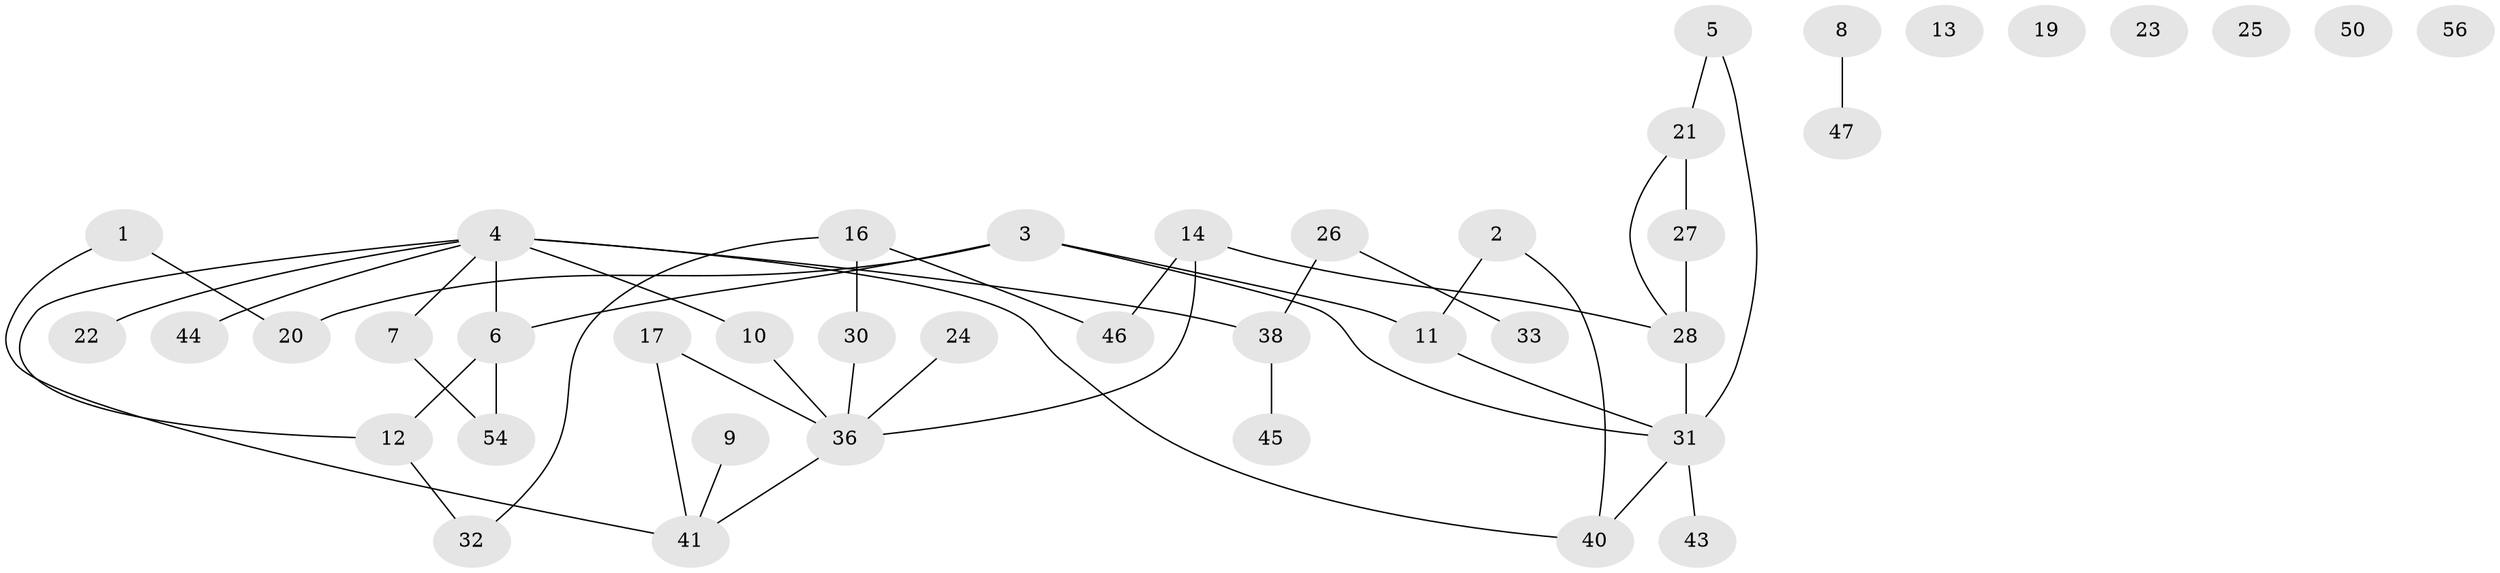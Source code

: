 // original degree distribution, {3: 0.2, 2: 0.3, 4: 0.11666666666666667, 1: 0.23333333333333334, 0: 0.1, 6: 0.016666666666666666, 5: 0.03333333333333333}
// Generated by graph-tools (version 1.1) at 2025/16/03/04/25 18:16:34]
// undirected, 42 vertices, 46 edges
graph export_dot {
graph [start="1"]
  node [color=gray90,style=filled];
  1 [super="+59"];
  2;
  3;
  4 [super="+53"];
  5;
  6;
  7;
  8;
  9;
  10 [super="+34+18+15"];
  11;
  12;
  13;
  14;
  16;
  17;
  19;
  20;
  21;
  22 [super="+37"];
  23;
  24;
  25;
  26;
  27;
  28 [super="+29"];
  30 [super="+39"];
  31 [super="+49+48+35"];
  32 [super="+42"];
  33;
  36;
  38;
  40;
  41;
  43;
  44;
  45;
  46;
  47;
  50;
  54 [super="+58"];
  56;
  1 -- 20;
  1 -- 41;
  2 -- 11;
  2 -- 40;
  3 -- 6;
  3 -- 11;
  3 -- 20;
  3 -- 31;
  4 -- 38;
  4 -- 44;
  4 -- 6;
  4 -- 7;
  4 -- 40;
  4 -- 10 [weight=2];
  4 -- 12;
  4 -- 22;
  5 -- 21;
  5 -- 31;
  6 -- 12;
  6 -- 54;
  7 -- 54;
  8 -- 47;
  9 -- 41;
  10 -- 36;
  11 -- 31;
  12 -- 32;
  14 -- 28;
  14 -- 36;
  14 -- 46;
  16 -- 46;
  16 -- 30;
  16 -- 32;
  17 -- 36;
  17 -- 41;
  21 -- 27;
  21 -- 28;
  24 -- 36;
  26 -- 33;
  26 -- 38;
  27 -- 28;
  28 -- 31;
  30 -- 36;
  31 -- 40;
  31 -- 43;
  36 -- 41;
  38 -- 45;
}
